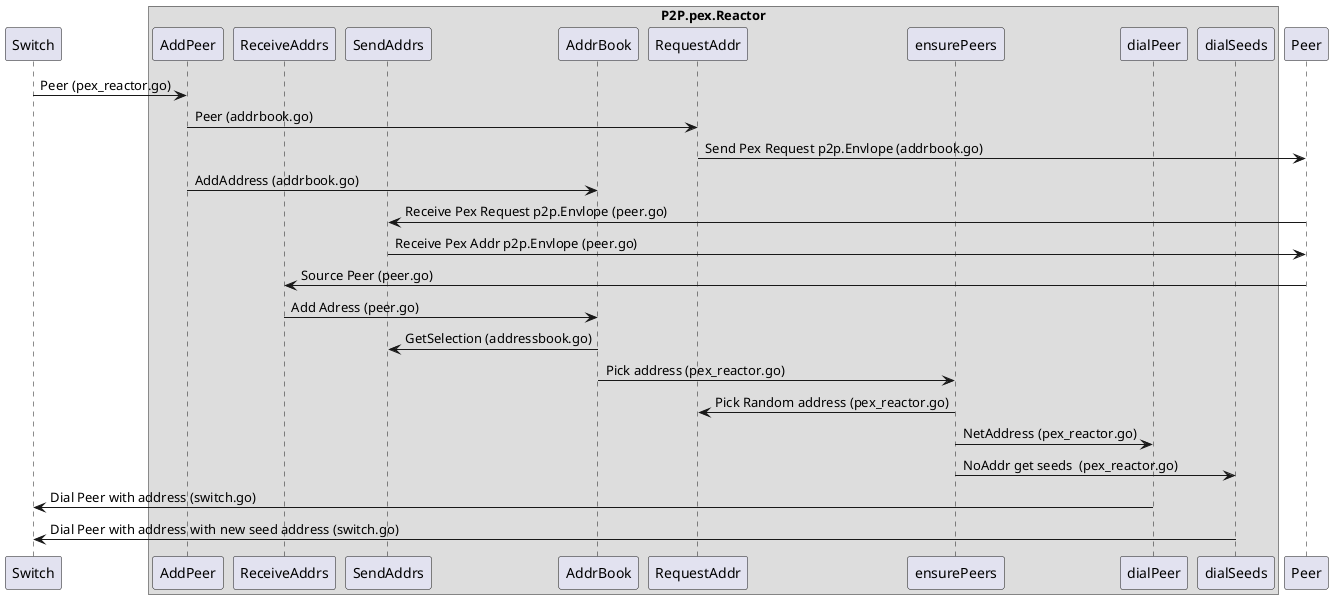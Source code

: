 @startuml

participant "Switch" as SW


box "P2P.pex.Reactor"
participant "AddPeer" as AP
participant "ReceiveAddrs" as RA
participant "SendAddrs" as SA
participant "AddrBook" as AB
participant "RequestAddr" as RQA
participant "ensurePeers" as EP
participant "dialPeer" as DP
participant "dialSeeds" as DS
end box

participant "Peer" as PR



SW -> AP: Peer (pex_reactor.go)
AP -> RQA: Peer (addrbook.go)
RQA -> PR: Send Pex Request p2p.Envlope (addrbook.go)
AP -> AB: AddAddress (addrbook.go)

PR -> SA: Receive Pex Request p2p.Envlope (peer.go)
SA -> PR: Receive Pex Addr p2p.Envlope (peer.go)
PR -> RA : Source Peer (peer.go)

RA -> AB: Add Adress (peer.go)
AB -> SA: GetSelection (addressbook.go)

AB -> EP: Pick address (pex_reactor.go)
EP -> RQA: Pick Random address (pex_reactor.go)
EP -> DP: NetAddress (pex_reactor.go)
EP -> DS: NoAddr get seeds  (pex_reactor.go)

DP -> SW: Dial Peer with address (switch.go)
DS -> SW: Dial Peer with address with new seed address (switch.go)


@endtuml